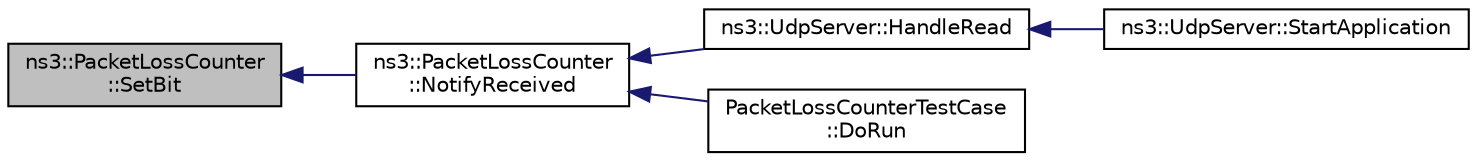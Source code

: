 digraph "ns3::PacketLossCounter::SetBit"
{
  edge [fontname="Helvetica",fontsize="10",labelfontname="Helvetica",labelfontsize="10"];
  node [fontname="Helvetica",fontsize="10",shape=record];
  rankdir="LR";
  Node1 [label="ns3::PacketLossCounter\l::SetBit",height=0.2,width=0.4,color="black", fillcolor="grey75", style="filled", fontcolor="black"];
  Node1 -> Node2 [dir="back",color="midnightblue",fontsize="10",style="solid"];
  Node2 [label="ns3::PacketLossCounter\l::NotifyReceived",height=0.2,width=0.4,color="black", fillcolor="white", style="filled",URL="$de/dad/classns3_1_1PacketLossCounter.html#a3ad5968a1f30dd3d0ca79051f07ba72a",tooltip="Record a successfully received packet. "];
  Node2 -> Node3 [dir="back",color="midnightblue",fontsize="10",style="solid"];
  Node3 [label="ns3::UdpServer::HandleRead",height=0.2,width=0.4,color="black", fillcolor="white", style="filled",URL="$d0/d90/classns3_1_1UdpServer.html#a65a01672657a4a49f65cd3c3bb1ee420",tooltip="Handle a packet reception. "];
  Node3 -> Node4 [dir="back",color="midnightblue",fontsize="10",style="solid"];
  Node4 [label="ns3::UdpServer::StartApplication",height=0.2,width=0.4,color="black", fillcolor="white", style="filled",URL="$d0/d90/classns3_1_1UdpServer.html#a784bd9b3274fc411c042b3502dacb3fa",tooltip="Application specific startup code. "];
  Node2 -> Node5 [dir="back",color="midnightblue",fontsize="10",style="solid"];
  Node5 [label="PacketLossCounterTestCase\l::DoRun",height=0.2,width=0.4,color="black", fillcolor="white", style="filled",URL="$df/df9/classPacketLossCounterTestCase.html#a693d432341eff87a2dd0b1b54e70f9db",tooltip="Implementation to actually run this TestCase. "];
}
